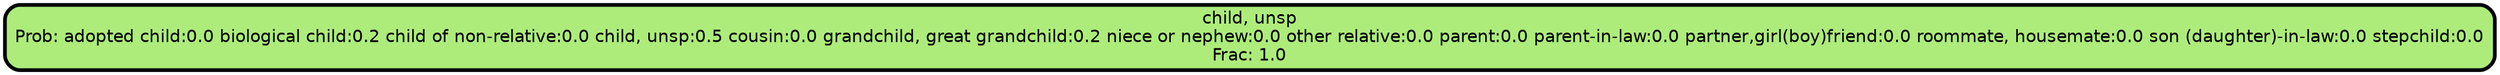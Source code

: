 graph Tree {
node [shape=box, style="filled, rounded",color="black",penwidth="3",fontcolor="black",                 fontname=helvetica] ;
graph [ranksep="0 equally", splines=straight,                 bgcolor=transparent, dpi=200] ;
edge [fontname=helvetica, color=black] ;
0 [label="child, unsp
Prob: adopted child:0.0 biological child:0.2 child of non-relative:0.0 child, unsp:0.5 cousin:0.0 grandchild, great grandchild:0.2 niece or nephew:0.0 other relative:0.0 parent:0.0 parent-in-law:0.0 partner,girl(boy)friend:0.0 roommate, housemate:0.0 son (daughter)-in-law:0.0 stepchild:0.0
Frac: 1.0", fillcolor="#adec7b"] ;
{rank = same;}}
